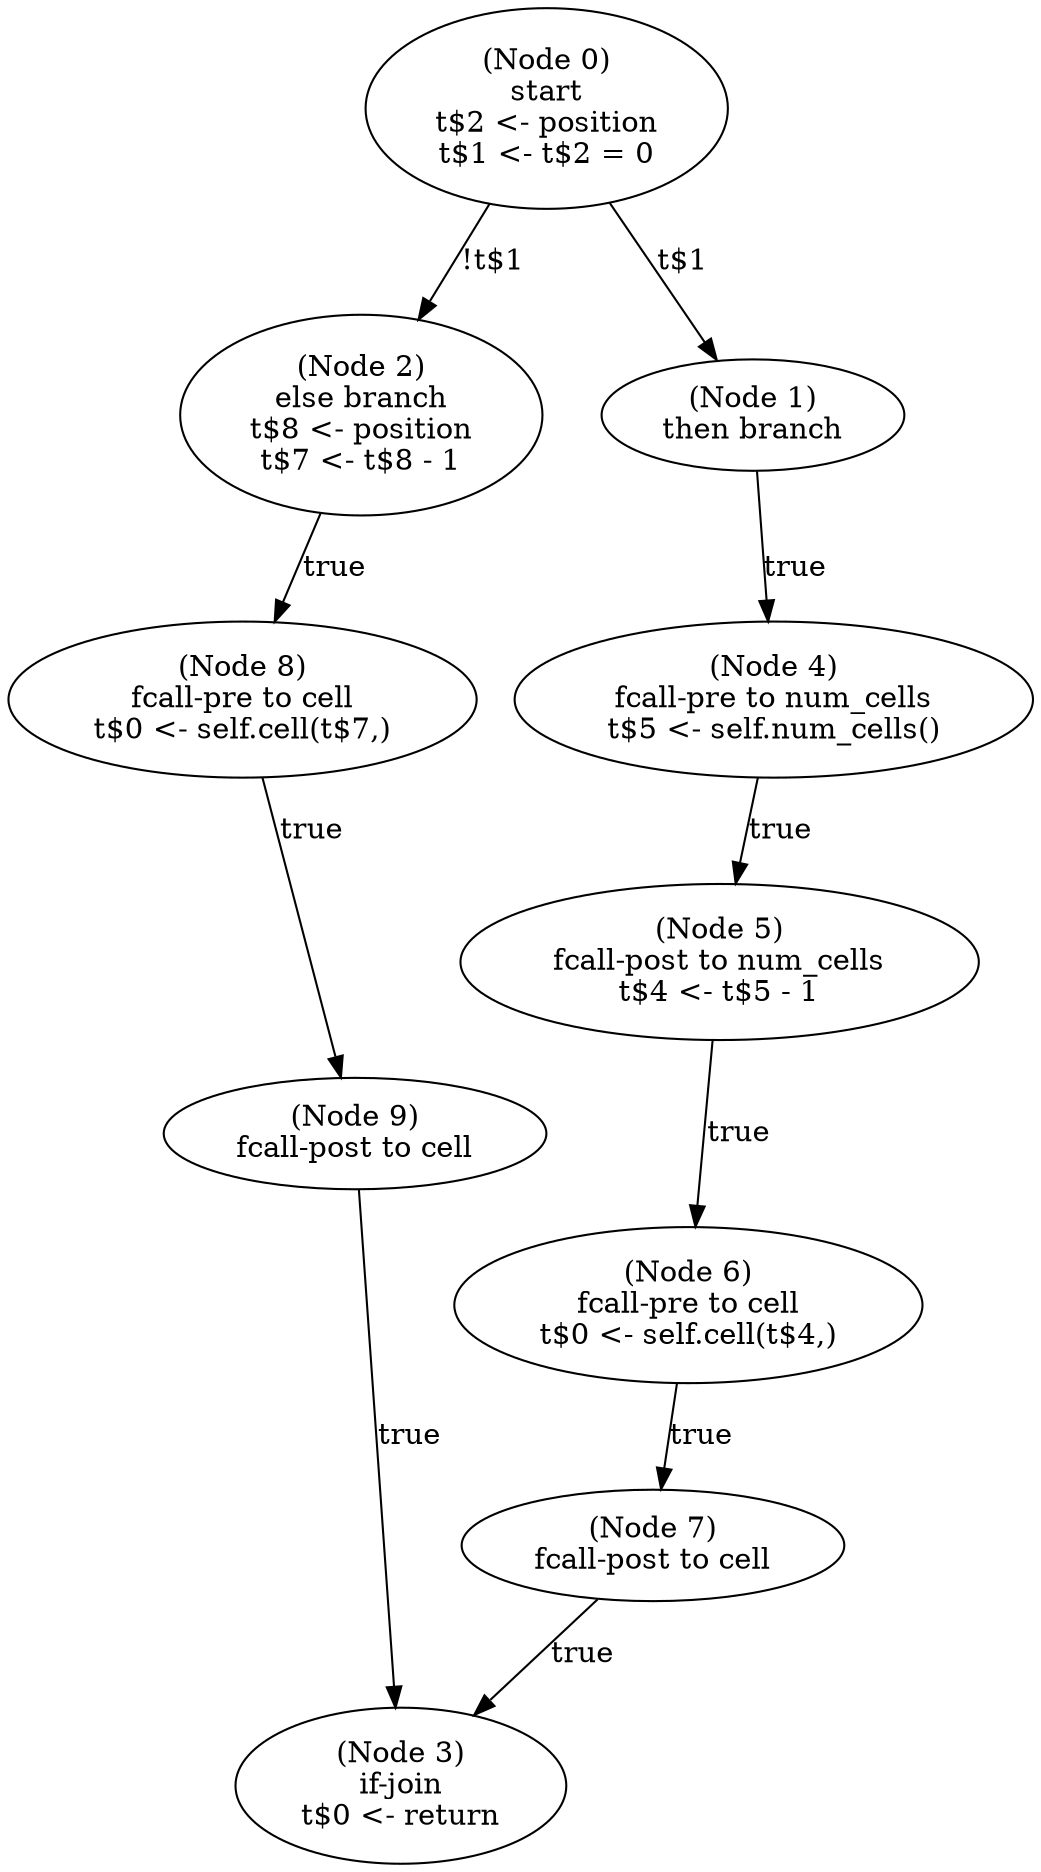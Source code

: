 digraph cell_left_neighbor_post {
  n0 [label="(Node 0)\nstart\nt$2 <- position\nt$1 <- t$2 = 0\n"];
 n0 -> n2 [label="!t$1"];
 n0 -> n1 [label="t$1"];
  n1 [label="(Node 1)\nthen branch\n"];
 n1 -> n4 [label="true"];
  n2 [label="(Node 2)\nelse branch\nt$8 <- position\nt$7 <- t$8 - 1\n"];
 n2 -> n8 [label="true"];
  n3 [label="(Node 3)\nif-join\nt$0 <- return\n"];
  n4 [label="(Node 4)\nfcall-pre to num_cells\nt$5 <- self.num_cells()\n"];
 n4 -> n5 [label="true"];
  n5 [label="(Node 5)\nfcall-post to num_cells\nt$4 <- t$5 - 1\n"];
 n5 -> n6 [label="true"];
  n6 [label="(Node 6)\nfcall-pre to cell\nt$0 <- self.cell(t$4,)\n"];
 n6 -> n7 [label="true"];
  n7 [label="(Node 7)\nfcall-post to cell\n"];
 n7 -> n3 [label="true"];
  n8 [label="(Node 8)\nfcall-pre to cell\nt$0 <- self.cell(t$7,)\n"];
 n8 -> n9 [label="true"];
  n9 [label="(Node 9)\nfcall-post to cell\n"];
 n9 -> n3 [label="true"];
}
